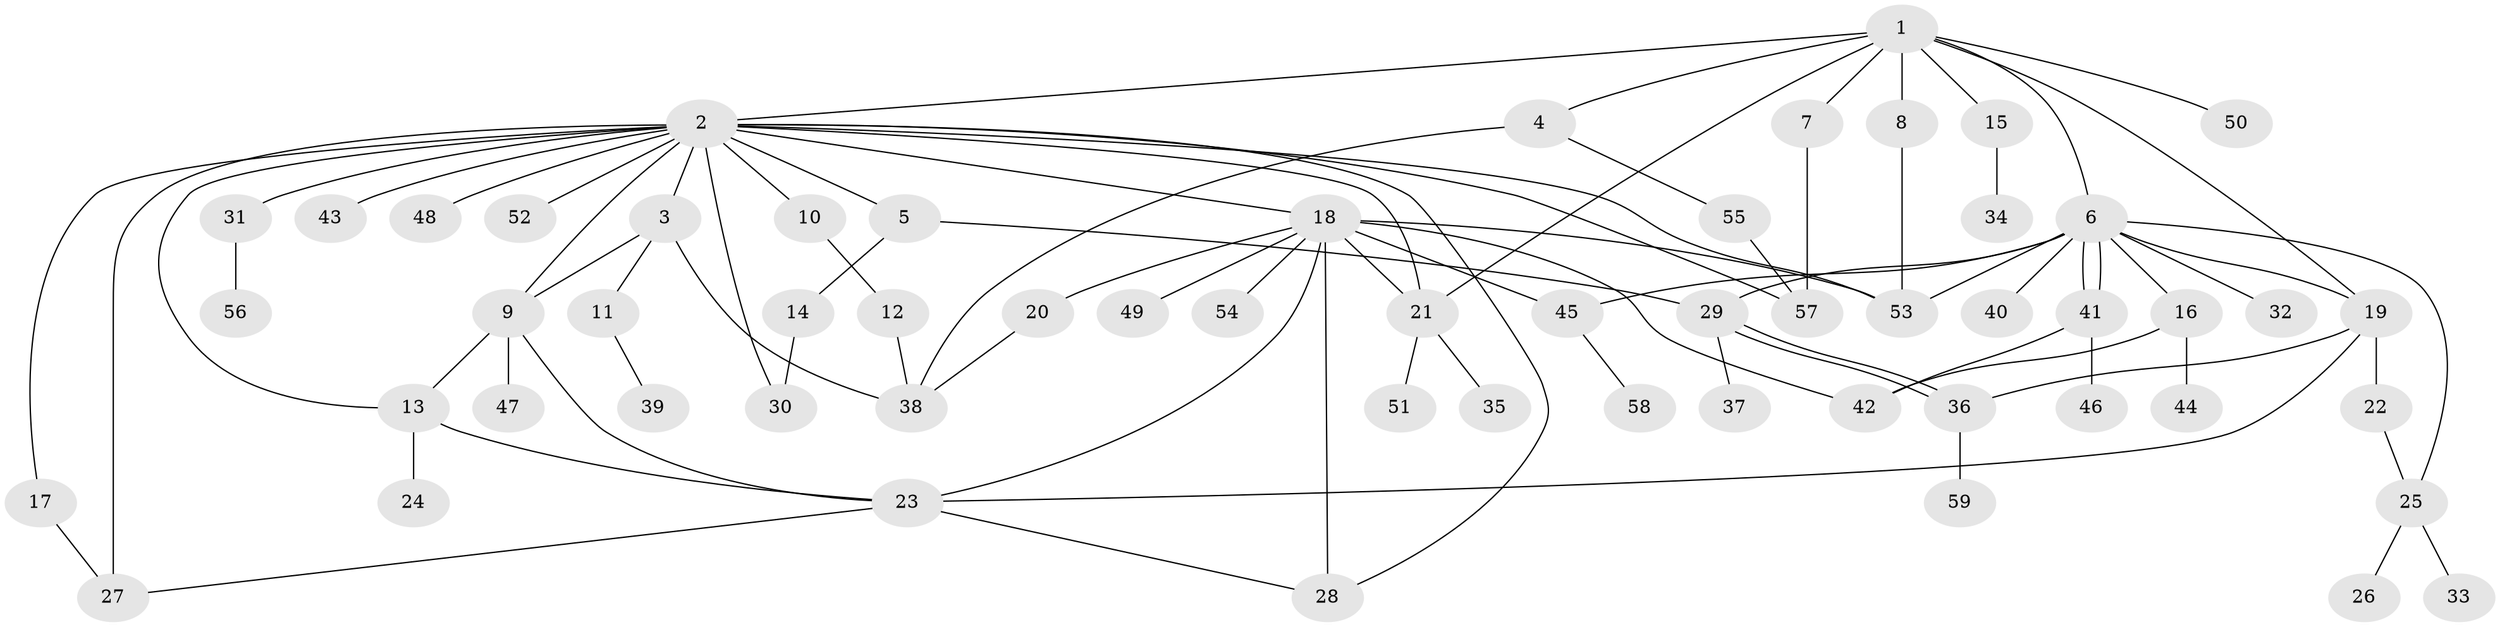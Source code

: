 // Generated by graph-tools (version 1.1) at 2025/11/02/27/25 16:11:15]
// undirected, 59 vertices, 87 edges
graph export_dot {
graph [start="1"]
  node [color=gray90,style=filled];
  1;
  2;
  3;
  4;
  5;
  6;
  7;
  8;
  9;
  10;
  11;
  12;
  13;
  14;
  15;
  16;
  17;
  18;
  19;
  20;
  21;
  22;
  23;
  24;
  25;
  26;
  27;
  28;
  29;
  30;
  31;
  32;
  33;
  34;
  35;
  36;
  37;
  38;
  39;
  40;
  41;
  42;
  43;
  44;
  45;
  46;
  47;
  48;
  49;
  50;
  51;
  52;
  53;
  54;
  55;
  56;
  57;
  58;
  59;
  1 -- 2;
  1 -- 4;
  1 -- 6;
  1 -- 7;
  1 -- 8;
  1 -- 15;
  1 -- 19;
  1 -- 21;
  1 -- 50;
  2 -- 3;
  2 -- 5;
  2 -- 9;
  2 -- 10;
  2 -- 13;
  2 -- 17;
  2 -- 18;
  2 -- 21;
  2 -- 27;
  2 -- 28;
  2 -- 30;
  2 -- 31;
  2 -- 43;
  2 -- 48;
  2 -- 52;
  2 -- 53;
  2 -- 57;
  3 -- 9;
  3 -- 11;
  3 -- 38;
  4 -- 38;
  4 -- 55;
  5 -- 14;
  5 -- 29;
  6 -- 16;
  6 -- 19;
  6 -- 25;
  6 -- 29;
  6 -- 32;
  6 -- 40;
  6 -- 41;
  6 -- 41;
  6 -- 45;
  6 -- 53;
  7 -- 57;
  8 -- 53;
  9 -- 13;
  9 -- 23;
  9 -- 47;
  10 -- 12;
  11 -- 39;
  12 -- 38;
  13 -- 23;
  13 -- 24;
  14 -- 30;
  15 -- 34;
  16 -- 42;
  16 -- 44;
  17 -- 27;
  18 -- 20;
  18 -- 21;
  18 -- 23;
  18 -- 28;
  18 -- 42;
  18 -- 45;
  18 -- 49;
  18 -- 53;
  18 -- 54;
  19 -- 22;
  19 -- 23;
  19 -- 36;
  20 -- 38;
  21 -- 35;
  21 -- 51;
  22 -- 25;
  23 -- 27;
  23 -- 28;
  25 -- 26;
  25 -- 33;
  29 -- 36;
  29 -- 36;
  29 -- 37;
  31 -- 56;
  36 -- 59;
  41 -- 42;
  41 -- 46;
  45 -- 58;
  55 -- 57;
}
